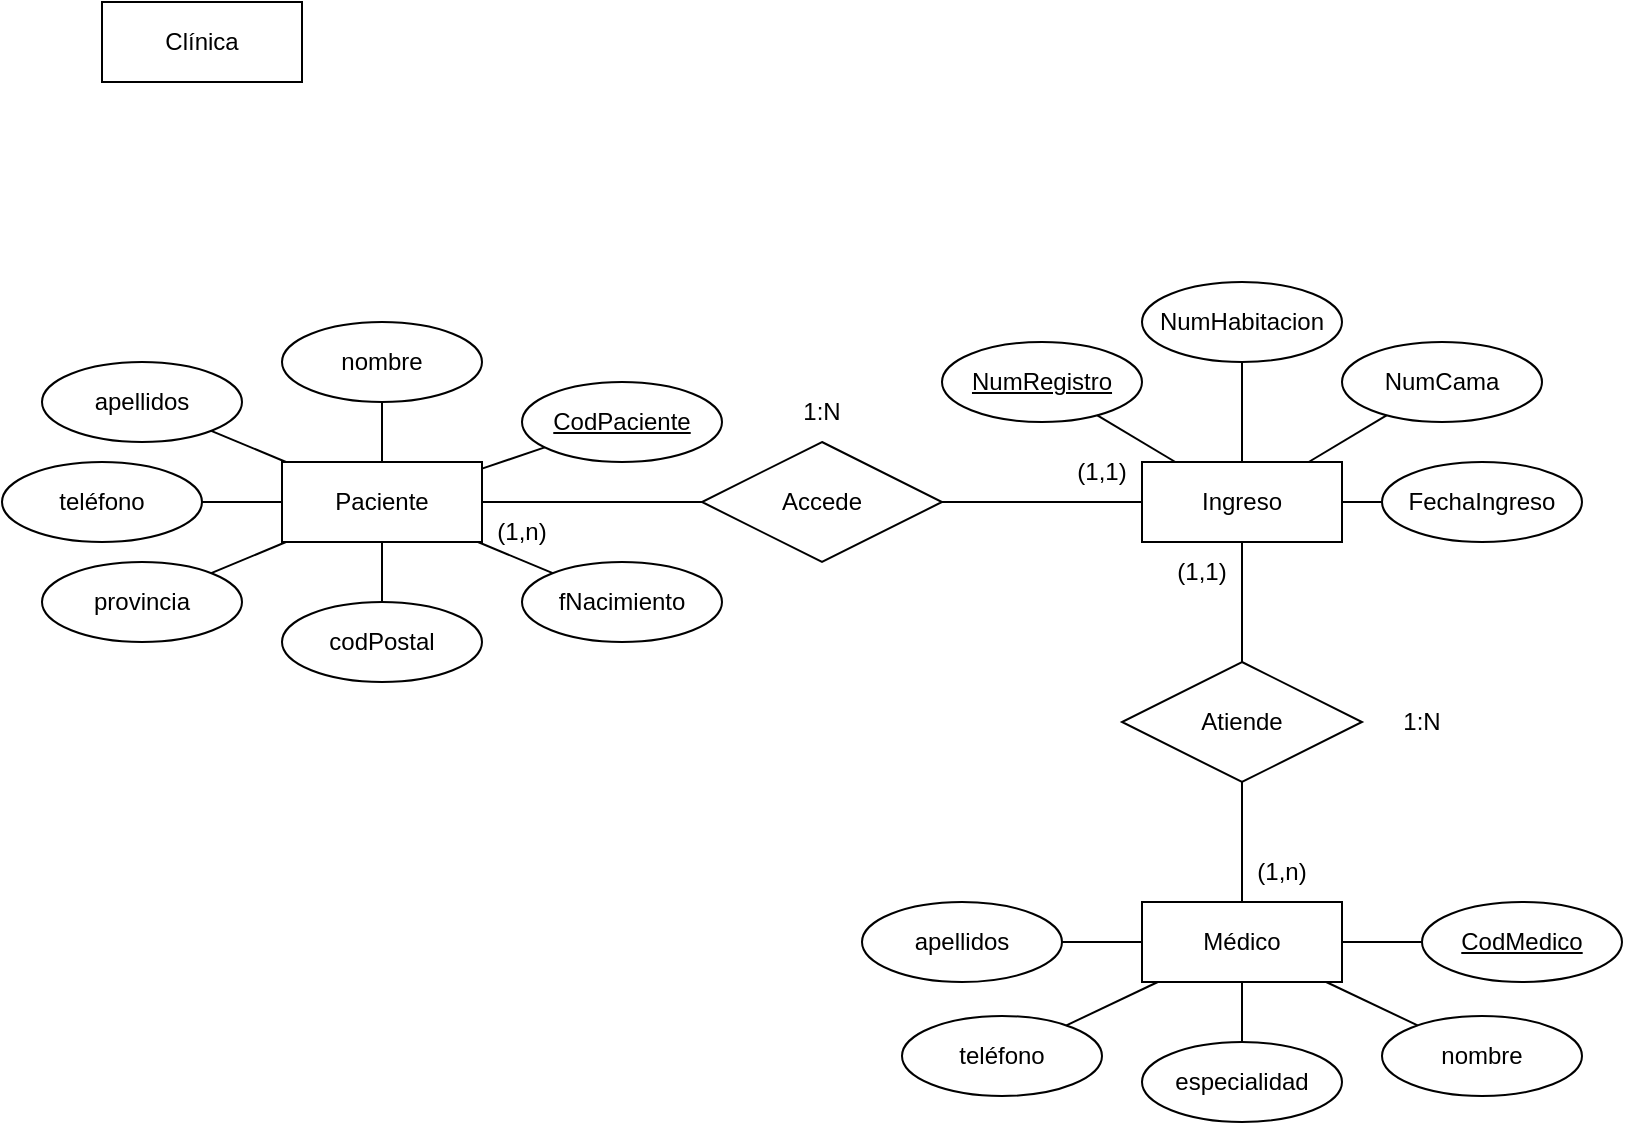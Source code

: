 <mxfile version="24.8.1">
  <diagram name="Página-1" id="OM9QJlv7rs2KJ2Hx93Fb">
    <mxGraphModel dx="1034" dy="689" grid="1" gridSize="10" guides="1" tooltips="1" connect="1" arrows="1" fold="1" page="1" pageScale="1" pageWidth="827" pageHeight="1169" math="0" shadow="0">
      <root>
        <mxCell id="0" />
        <mxCell id="1" parent="0" />
        <mxCell id="q-Yn26P4vF6KLxeXFJKJ-1" value="Clínica" style="whiteSpace=wrap;html=1;align=center;" parent="1" vertex="1">
          <mxGeometry x="50" y="70" width="100" height="40" as="geometry" />
        </mxCell>
        <mxCell id="q-Yn26P4vF6KLxeXFJKJ-2" value="Paciente" style="whiteSpace=wrap;html=1;align=center;" parent="1" vertex="1">
          <mxGeometry x="140" y="300" width="100" height="40" as="geometry" />
        </mxCell>
        <mxCell id="q-Yn26P4vF6KLxeXFJKJ-3" value="nombre" style="ellipse;whiteSpace=wrap;html=1;align=center;" parent="1" vertex="1">
          <mxGeometry x="140" y="230" width="100" height="40" as="geometry" />
        </mxCell>
        <mxCell id="q-Yn26P4vF6KLxeXFJKJ-4" value="" style="endArrow=none;html=1;rounded=0;" parent="1" source="q-Yn26P4vF6KLxeXFJKJ-2" target="q-Yn26P4vF6KLxeXFJKJ-3" edge="1">
          <mxGeometry relative="1" as="geometry">
            <mxPoint x="150" y="470" as="sourcePoint" />
            <mxPoint x="310" y="470" as="targetPoint" />
          </mxGeometry>
        </mxCell>
        <mxCell id="q-Yn26P4vF6KLxeXFJKJ-5" value="CodPaciente" style="ellipse;whiteSpace=wrap;html=1;align=center;fontStyle=4;" parent="1" vertex="1">
          <mxGeometry x="260" y="260" width="100" height="40" as="geometry" />
        </mxCell>
        <mxCell id="q-Yn26P4vF6KLxeXFJKJ-6" value="" style="endArrow=none;html=1;rounded=0;" parent="1" source="q-Yn26P4vF6KLxeXFJKJ-5" target="q-Yn26P4vF6KLxeXFJKJ-2" edge="1">
          <mxGeometry relative="1" as="geometry">
            <mxPoint x="178" y="310" as="sourcePoint" />
            <mxPoint x="120" y="258" as="targetPoint" />
          </mxGeometry>
        </mxCell>
        <mxCell id="q-Yn26P4vF6KLxeXFJKJ-7" value="apellidos" style="ellipse;whiteSpace=wrap;html=1;align=center;" parent="1" vertex="1">
          <mxGeometry x="20" y="250" width="100" height="40" as="geometry" />
        </mxCell>
        <mxCell id="q-Yn26P4vF6KLxeXFJKJ-8" value="" style="endArrow=none;html=1;rounded=0;" parent="1" source="q-Yn26P4vF6KLxeXFJKJ-2" target="q-Yn26P4vF6KLxeXFJKJ-7" edge="1">
          <mxGeometry relative="1" as="geometry">
            <mxPoint x="154" y="420" as="sourcePoint" />
            <mxPoint x="296" y="590" as="targetPoint" />
          </mxGeometry>
        </mxCell>
        <mxCell id="q-Yn26P4vF6KLxeXFJKJ-9" value="teléfono" style="ellipse;whiteSpace=wrap;html=1;align=center;" parent="1" vertex="1">
          <mxGeometry y="300" width="100" height="40" as="geometry" />
        </mxCell>
        <mxCell id="q-Yn26P4vF6KLxeXFJKJ-10" value="" style="endArrow=none;html=1;rounded=0;" parent="1" source="q-Yn26P4vF6KLxeXFJKJ-2" target="q-Yn26P4vF6KLxeXFJKJ-9" edge="1">
          <mxGeometry relative="1" as="geometry">
            <mxPoint x="140" y="367" as="sourcePoint" />
            <mxPoint x="296" y="650" as="targetPoint" />
          </mxGeometry>
        </mxCell>
        <mxCell id="q-Yn26P4vF6KLxeXFJKJ-11" value="provincia" style="ellipse;whiteSpace=wrap;html=1;align=center;" parent="1" vertex="1">
          <mxGeometry x="20" y="350" width="100" height="40" as="geometry" />
        </mxCell>
        <mxCell id="q-Yn26P4vF6KLxeXFJKJ-12" value="" style="endArrow=none;html=1;rounded=0;" parent="1" source="q-Yn26P4vF6KLxeXFJKJ-2" target="q-Yn26P4vF6KLxeXFJKJ-11" edge="1">
          <mxGeometry relative="1" as="geometry">
            <mxPoint x="170" y="383" as="sourcePoint" />
            <mxPoint x="326" y="700" as="targetPoint" />
          </mxGeometry>
        </mxCell>
        <mxCell id="q-Yn26P4vF6KLxeXFJKJ-13" value="codPostal" style="ellipse;whiteSpace=wrap;html=1;align=center;" parent="1" vertex="1">
          <mxGeometry x="140" y="370" width="100" height="40" as="geometry" />
        </mxCell>
        <mxCell id="q-Yn26P4vF6KLxeXFJKJ-14" value="" style="endArrow=none;html=1;rounded=0;" parent="1" source="q-Yn26P4vF6KLxeXFJKJ-2" target="q-Yn26P4vF6KLxeXFJKJ-13" edge="1">
          <mxGeometry relative="1" as="geometry">
            <mxPoint x="289" y="340" as="sourcePoint" />
            <mxPoint x="436" y="703" as="targetPoint" />
          </mxGeometry>
        </mxCell>
        <mxCell id="q-Yn26P4vF6KLxeXFJKJ-15" value="fNacimiento" style="ellipse;whiteSpace=wrap;html=1;align=center;" parent="1" vertex="1">
          <mxGeometry x="260" y="350" width="100" height="40" as="geometry" />
        </mxCell>
        <mxCell id="q-Yn26P4vF6KLxeXFJKJ-16" value="" style="endArrow=none;html=1;rounded=0;" parent="1" source="q-Yn26P4vF6KLxeXFJKJ-2" target="q-Yn26P4vF6KLxeXFJKJ-15" edge="1">
          <mxGeometry relative="1" as="geometry">
            <mxPoint x="298" y="330" as="sourcePoint" />
            <mxPoint x="539" y="693" as="targetPoint" />
          </mxGeometry>
        </mxCell>
        <mxCell id="q-Yn26P4vF6KLxeXFJKJ-17" value="Accede" style="shape=rhombus;perimeter=rhombusPerimeter;whiteSpace=wrap;html=1;align=center;" parent="1" vertex="1">
          <mxGeometry x="350" y="290" width="120" height="60" as="geometry" />
        </mxCell>
        <mxCell id="q-Yn26P4vF6KLxeXFJKJ-18" value="" style="endArrow=none;html=1;rounded=0;" parent="1" source="q-Yn26P4vF6KLxeXFJKJ-2" target="q-Yn26P4vF6KLxeXFJKJ-17" edge="1">
          <mxGeometry relative="1" as="geometry">
            <mxPoint x="234" y="350" as="sourcePoint" />
            <mxPoint x="295" y="386" as="targetPoint" />
          </mxGeometry>
        </mxCell>
        <mxCell id="q-Yn26P4vF6KLxeXFJKJ-19" value="Médico" style="whiteSpace=wrap;html=1;align=center;" parent="1" vertex="1">
          <mxGeometry x="570" y="520" width="100" height="40" as="geometry" />
        </mxCell>
        <mxCell id="q-Yn26P4vF6KLxeXFJKJ-20" value="nombre" style="ellipse;whiteSpace=wrap;html=1;align=center;" parent="1" vertex="1">
          <mxGeometry x="690" y="577" width="100" height="40" as="geometry" />
        </mxCell>
        <mxCell id="q-Yn26P4vF6KLxeXFJKJ-21" value="" style="endArrow=none;html=1;rounded=0;" parent="1" source="q-Yn26P4vF6KLxeXFJKJ-19" target="q-Yn26P4vF6KLxeXFJKJ-20" edge="1">
          <mxGeometry relative="1" as="geometry">
            <mxPoint x="580" y="690" as="sourcePoint" />
            <mxPoint x="740" y="690" as="targetPoint" />
          </mxGeometry>
        </mxCell>
        <mxCell id="q-Yn26P4vF6KLxeXFJKJ-22" value="CodMedico" style="ellipse;whiteSpace=wrap;html=1;align=center;fontStyle=4;" parent="1" vertex="1">
          <mxGeometry x="710" y="520" width="100" height="40" as="geometry" />
        </mxCell>
        <mxCell id="q-Yn26P4vF6KLxeXFJKJ-23" value="" style="endArrow=none;html=1;rounded=0;" parent="1" source="q-Yn26P4vF6KLxeXFJKJ-22" target="q-Yn26P4vF6KLxeXFJKJ-19" edge="1">
          <mxGeometry relative="1" as="geometry">
            <mxPoint x="608" y="530" as="sourcePoint" />
            <mxPoint x="550" y="478" as="targetPoint" />
          </mxGeometry>
        </mxCell>
        <mxCell id="q-Yn26P4vF6KLxeXFJKJ-24" value="apellidos" style="ellipse;whiteSpace=wrap;html=1;align=center;" parent="1" vertex="1">
          <mxGeometry x="430" y="520" width="100" height="40" as="geometry" />
        </mxCell>
        <mxCell id="q-Yn26P4vF6KLxeXFJKJ-25" value="" style="endArrow=none;html=1;rounded=0;" parent="1" source="q-Yn26P4vF6KLxeXFJKJ-19" target="q-Yn26P4vF6KLxeXFJKJ-24" edge="1">
          <mxGeometry relative="1" as="geometry">
            <mxPoint x="584" y="640" as="sourcePoint" />
            <mxPoint x="726" y="810" as="targetPoint" />
          </mxGeometry>
        </mxCell>
        <mxCell id="q-Yn26P4vF6KLxeXFJKJ-26" value="teléfono" style="ellipse;whiteSpace=wrap;html=1;align=center;" parent="1" vertex="1">
          <mxGeometry x="450" y="577" width="100" height="40" as="geometry" />
        </mxCell>
        <mxCell id="q-Yn26P4vF6KLxeXFJKJ-27" value="" style="endArrow=none;html=1;rounded=0;" parent="1" source="q-Yn26P4vF6KLxeXFJKJ-19" target="q-Yn26P4vF6KLxeXFJKJ-26" edge="1">
          <mxGeometry relative="1" as="geometry">
            <mxPoint x="570" y="587" as="sourcePoint" />
            <mxPoint x="726" y="870" as="targetPoint" />
          </mxGeometry>
        </mxCell>
        <mxCell id="q-Yn26P4vF6KLxeXFJKJ-32" value="especialidad" style="ellipse;whiteSpace=wrap;html=1;align=center;" parent="1" vertex="1">
          <mxGeometry x="570" y="590" width="100" height="40" as="geometry" />
        </mxCell>
        <mxCell id="q-Yn26P4vF6KLxeXFJKJ-33" value="" style="endArrow=none;html=1;rounded=0;" parent="1" source="q-Yn26P4vF6KLxeXFJKJ-19" target="q-Yn26P4vF6KLxeXFJKJ-32" edge="1">
          <mxGeometry relative="1" as="geometry">
            <mxPoint x="728" y="550" as="sourcePoint" />
            <mxPoint x="969" y="913" as="targetPoint" />
          </mxGeometry>
        </mxCell>
        <mxCell id="q-Yn26P4vF6KLxeXFJKJ-34" value="Ingreso" style="whiteSpace=wrap;html=1;align=center;" parent="1" vertex="1">
          <mxGeometry x="570" y="300" width="100" height="40" as="geometry" />
        </mxCell>
        <mxCell id="q-Yn26P4vF6KLxeXFJKJ-35" value="" style="endArrow=none;html=1;rounded=0;" parent="1" source="q-Yn26P4vF6KLxeXFJKJ-17" target="q-Yn26P4vF6KLxeXFJKJ-34" edge="1">
          <mxGeometry relative="1" as="geometry">
            <mxPoint x="490" y="410" as="sourcePoint" />
            <mxPoint x="650" y="410" as="targetPoint" />
          </mxGeometry>
        </mxCell>
        <mxCell id="q-Yn26P4vF6KLxeXFJKJ-37" value="NumRegistro" style="ellipse;whiteSpace=wrap;html=1;align=center;fontStyle=4;" parent="1" vertex="1">
          <mxGeometry x="470" y="240" width="100" height="40" as="geometry" />
        </mxCell>
        <mxCell id="q-Yn26P4vF6KLxeXFJKJ-38" value="" style="endArrow=none;html=1;rounded=0;" parent="1" source="q-Yn26P4vF6KLxeXFJKJ-37" target="q-Yn26P4vF6KLxeXFJKJ-34" edge="1">
          <mxGeometry relative="1" as="geometry">
            <mxPoint x="440" y="460" as="sourcePoint" />
            <mxPoint x="600" y="460" as="targetPoint" />
          </mxGeometry>
        </mxCell>
        <mxCell id="q-Yn26P4vF6KLxeXFJKJ-39" value="NumCama" style="ellipse;whiteSpace=wrap;html=1;align=center;" parent="1" vertex="1">
          <mxGeometry x="670" y="240" width="100" height="40" as="geometry" />
        </mxCell>
        <mxCell id="q-Yn26P4vF6KLxeXFJKJ-40" value="" style="endArrow=none;html=1;rounded=0;" parent="1" source="q-Yn26P4vF6KLxeXFJKJ-34" target="q-Yn26P4vF6KLxeXFJKJ-39" edge="1">
          <mxGeometry relative="1" as="geometry">
            <mxPoint x="420" y="310" as="sourcePoint" />
            <mxPoint x="420" y="300" as="targetPoint" />
          </mxGeometry>
        </mxCell>
        <mxCell id="q-Yn26P4vF6KLxeXFJKJ-41" value="FechaIngreso" style="ellipse;whiteSpace=wrap;html=1;align=center;" parent="1" vertex="1">
          <mxGeometry x="690" y="300" width="100" height="40" as="geometry" />
        </mxCell>
        <mxCell id="q-Yn26P4vF6KLxeXFJKJ-42" value="" style="endArrow=none;html=1;rounded=0;" parent="1" source="q-Yn26P4vF6KLxeXFJKJ-34" target="q-Yn26P4vF6KLxeXFJKJ-41" edge="1">
          <mxGeometry relative="1" as="geometry">
            <mxPoint x="404" y="352" as="sourcePoint" />
            <mxPoint x="375" y="391" as="targetPoint" />
          </mxGeometry>
        </mxCell>
        <mxCell id="q-Yn26P4vF6KLxeXFJKJ-43" value="NumHabitacion" style="ellipse;whiteSpace=wrap;html=1;align=center;" parent="1" vertex="1">
          <mxGeometry x="570" y="210" width="100" height="40" as="geometry" />
        </mxCell>
        <mxCell id="q-Yn26P4vF6KLxeXFJKJ-44" value="" style="endArrow=none;html=1;rounded=0;" parent="1" source="q-Yn26P4vF6KLxeXFJKJ-34" target="q-Yn26P4vF6KLxeXFJKJ-43" edge="1">
          <mxGeometry relative="1" as="geometry">
            <mxPoint x="436" y="352" as="sourcePoint" />
            <mxPoint x="465" y="391" as="targetPoint" />
          </mxGeometry>
        </mxCell>
        <mxCell id="q-Yn26P4vF6KLxeXFJKJ-45" value="" style="endArrow=none;html=1;rounded=0;" parent="1" source="q-Yn26P4vF6KLxeXFJKJ-34" edge="1" target="kMywHeOW3mW8am20AHND-2">
          <mxGeometry relative="1" as="geometry">
            <mxPoint x="550" y="450" as="sourcePoint" />
            <mxPoint x="620" y="410" as="targetPoint" />
          </mxGeometry>
        </mxCell>
        <mxCell id="kMywHeOW3mW8am20AHND-2" value="Atiende" style="shape=rhombus;perimeter=rhombusPerimeter;whiteSpace=wrap;html=1;align=center;" vertex="1" parent="1">
          <mxGeometry x="560" y="400" width="120" height="60" as="geometry" />
        </mxCell>
        <mxCell id="kMywHeOW3mW8am20AHND-3" value="" style="endArrow=none;html=1;rounded=0;" edge="1" parent="1" source="kMywHeOW3mW8am20AHND-2" target="q-Yn26P4vF6KLxeXFJKJ-19">
          <mxGeometry relative="1" as="geometry">
            <mxPoint x="630" y="350" as="sourcePoint" />
            <mxPoint x="630" y="420" as="targetPoint" />
          </mxGeometry>
        </mxCell>
        <mxCell id="kMywHeOW3mW8am20AHND-4" value="(1,n)" style="text;html=1;align=center;verticalAlign=middle;whiteSpace=wrap;rounded=0;" vertex="1" parent="1">
          <mxGeometry x="230" y="320" width="60" height="30" as="geometry" />
        </mxCell>
        <mxCell id="kMywHeOW3mW8am20AHND-5" value="(1,1)" style="text;html=1;align=center;verticalAlign=middle;whiteSpace=wrap;rounded=0;" vertex="1" parent="1">
          <mxGeometry x="520" y="290" width="60" height="30" as="geometry" />
        </mxCell>
        <mxCell id="kMywHeOW3mW8am20AHND-6" value="(1,n)" style="text;html=1;align=center;verticalAlign=middle;whiteSpace=wrap;rounded=0;" vertex="1" parent="1">
          <mxGeometry x="610" y="490" width="60" height="30" as="geometry" />
        </mxCell>
        <mxCell id="kMywHeOW3mW8am20AHND-7" value="(1,1)" style="text;html=1;align=center;verticalAlign=middle;whiteSpace=wrap;rounded=0;" vertex="1" parent="1">
          <mxGeometry x="570" y="340" width="60" height="30" as="geometry" />
        </mxCell>
        <mxCell id="kMywHeOW3mW8am20AHND-9" value="1:N" style="text;html=1;align=center;verticalAlign=middle;whiteSpace=wrap;rounded=0;" vertex="1" parent="1">
          <mxGeometry x="680" y="415" width="60" height="30" as="geometry" />
        </mxCell>
        <mxCell id="kMywHeOW3mW8am20AHND-10" value="1:N" style="text;html=1;align=center;verticalAlign=middle;whiteSpace=wrap;rounded=0;" vertex="1" parent="1">
          <mxGeometry x="380" y="260" width="60" height="30" as="geometry" />
        </mxCell>
      </root>
    </mxGraphModel>
  </diagram>
</mxfile>
